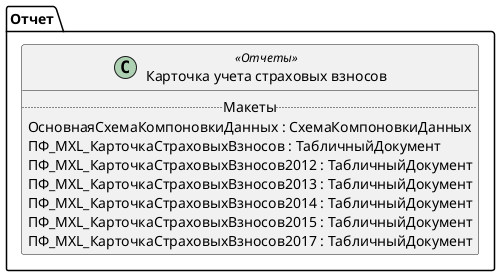 ﻿@startuml КарточкаУчетаПоСтраховымВзносам
'!include templates.wsd
'..\include templates.wsd
class Отчет.КарточкаУчетаПоСтраховымВзносам as "Карточка учета страховых взносов" <<Отчеты>>
{
..Макеты..
ОсновнаяСхемаКомпоновкиДанных : СхемаКомпоновкиДанных
ПФ_MXL_КарточкаСтраховыхВзносов : ТабличныйДокумент
ПФ_MXL_КарточкаСтраховыхВзносов2012 : ТабличныйДокумент
ПФ_MXL_КарточкаСтраховыхВзносов2013 : ТабличныйДокумент
ПФ_MXL_КарточкаСтраховыхВзносов2014 : ТабличныйДокумент
ПФ_MXL_КарточкаСтраховыхВзносов2015 : ТабличныйДокумент
ПФ_MXL_КарточкаСтраховыхВзносов2017 : ТабличныйДокумент
}
@enduml

